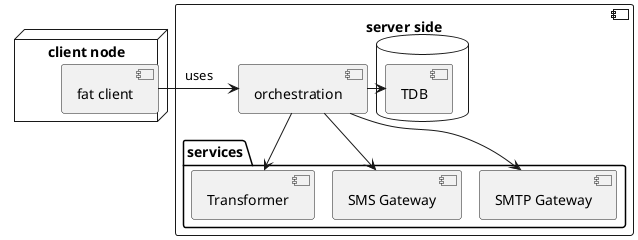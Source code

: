 @startuml
!pragma layout smetana
!pragma horizontalLineBetweenDifferentPackageAllowed

node "client node" {
    [fat client]
}

component "server side" {
    [orchestration]
    package "services" {
        [Transformer]
        [SMS Gateway]
        [SMTP Gateway]
    }
    database {
        [TDB]
    }
}

[fat client] -r-> [orchestration] : uses
[orchestration] -> [TDB]
[orchestration] -d-> [Transformer]
[orchestration] -> [SMS Gateway]
[orchestration] -> [SMTP Gateway]

@enduml
